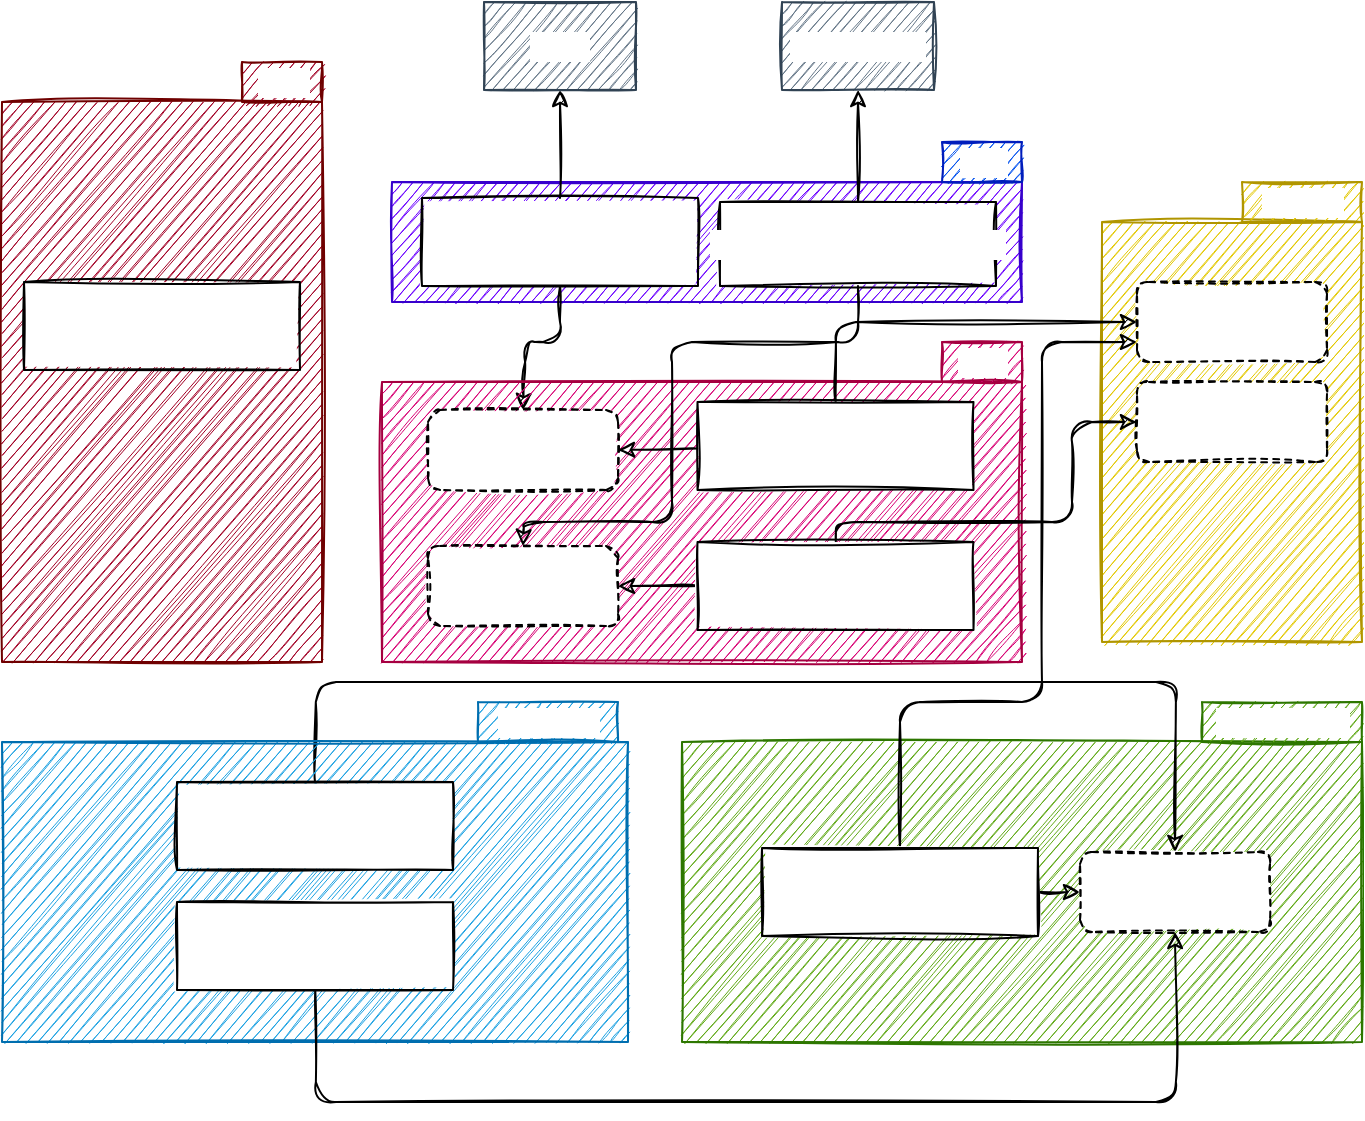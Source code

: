 <mxfile>
    <diagram id="beeDJHBER2gLGEk_ROQv" name="architecture">
        <mxGraphModel dx="531" dy="492" grid="1" gridSize="10" guides="1" tooltips="1" connect="1" arrows="1" fold="1" page="1" pageScale="1" pageWidth="850" pageHeight="1100" math="0" shadow="0">
            <root>
                <mxCell id="0"/>
                <mxCell id="1" parent="0"/>
                <mxCell id="2" value="" style="whiteSpace=wrap;html=1;rounded=0;sketch=1;fillColor=#e3c800;strokeColor=#B09500;fontColor=#FFFFFF;labelBorderColor=none;labelBackgroundColor=default;" parent="1" vertex="1">
                    <mxGeometry x="635" y="170" width="130" height="210" as="geometry"/>
                </mxCell>
                <mxCell id="3" value="Domain" style="text;html=1;align=center;verticalAlign=middle;resizable=0;points=[];autosize=1;strokeColor=#B09500;fillColor=#e3c800;fontColor=#FFFFFF;sketch=1;labelBorderColor=none;labelBackgroundColor=default;" parent="1" vertex="1">
                    <mxGeometry x="705" y="150" width="60" height="20" as="geometry"/>
                </mxCell>
                <mxCell id="4" value="Authentication" style="whiteSpace=wrap;html=1;rounded=1;sketch=1;dashed=1;fontColor=#FFFFFF;labelBorderColor=none;labelBackgroundColor=default;" parent="1" vertex="1">
                    <mxGeometry x="652.5" y="200" width="95" height="40" as="geometry"/>
                </mxCell>
                <mxCell id="5" value="" style="whiteSpace=wrap;html=1;rounded=0;sketch=1;fillColor=#6a00ff;strokeColor=#3700CC;fontColor=#FFFFFF;labelBorderColor=none;labelBackgroundColor=default;" parent="1" vertex="1">
                    <mxGeometry x="280" y="150" width="315" height="60" as="geometry"/>
                </mxCell>
                <mxCell id="6" value="Infra" style="text;html=1;align=center;verticalAlign=middle;resizable=0;points=[];autosize=1;strokeColor=#001DBC;fillColor=#0050ef;fontColor=#FFFFFF;sketch=1;labelBorderColor=none;labelBackgroundColor=default;" parent="1" vertex="1">
                    <mxGeometry x="555" y="130" width="40" height="20" as="geometry"/>
                </mxCell>
                <mxCell id="10" style="edgeStyle=none;html=1;entryX=0.5;entryY=1;entryDx=0;entryDy=0;fontColor=#FFFFFF;sketch=1;labelBorderColor=none;labelBackgroundColor=default;" parent="1" source="7" target="8" edge="1">
                    <mxGeometry relative="1" as="geometry">
                        <Array as="points"/>
                    </mxGeometry>
                </mxCell>
                <mxCell id="15" style="edgeStyle=none;sketch=1;html=1;entryX=0.5;entryY=0;entryDx=0;entryDy=0;fontColor=#FFFFFF;exitX=0.5;exitY=1;exitDx=0;exitDy=0;labelBorderColor=none;labelBackgroundColor=default;" parent="1" source="7" target="14" edge="1">
                    <mxGeometry relative="1" as="geometry">
                        <mxPoint x="455" y="230" as="sourcePoint"/>
                        <Array as="points">
                            <mxPoint x="364" y="230"/>
                            <mxPoint x="347" y="230"/>
                        </Array>
                    </mxGeometry>
                </mxCell>
                <mxCell id="7" value="AxiosHttpClient" style="whiteSpace=wrap;html=1;rounded=0;sketch=1;fontColor=#FFFFFF;labelBorderColor=none;labelBackgroundColor=default;" parent="1" vertex="1">
                    <mxGeometry x="295" y="158" width="138" height="44" as="geometry"/>
                </mxCell>
                <mxCell id="8" value="Axios" style="whiteSpace=wrap;html=1;rounded=0;sketch=1;fillColor=#647687;strokeColor=#314354;fontColor=#FFFFFF;labelBorderColor=none;shadow=0;labelBackgroundColor=default;" parent="1" vertex="1">
                    <mxGeometry x="326" y="60" width="76" height="44" as="geometry"/>
                </mxCell>
                <mxCell id="11" value="" style="whiteSpace=wrap;html=1;rounded=0;sketch=1;fillColor=#d80073;strokeColor=#A50040;fontColor=#FFFFFF;labelBorderColor=none;labelBackgroundColor=default;" parent="1" vertex="1">
                    <mxGeometry x="275" y="250" width="320" height="140" as="geometry"/>
                </mxCell>
                <mxCell id="12" value="Data" style="text;html=1;align=center;verticalAlign=middle;resizable=0;points=[];autosize=1;strokeColor=#A50040;fillColor=#d80073;fontColor=#FFFFFF;sketch=1;labelBorderColor=none;labelBackgroundColor=default;" parent="1" vertex="1">
                    <mxGeometry x="555" y="230" width="40" height="20" as="geometry"/>
                </mxCell>
                <mxCell id="16" style="edgeStyle=none;sketch=1;html=1;entryX=0;entryY=0.5;entryDx=0;entryDy=0;fontColor=#FFFFFF;labelBorderColor=none;labelBackgroundColor=default;" parent="1" source="13" target="4" edge="1">
                    <mxGeometry relative="1" as="geometry">
                        <Array as="points">
                            <mxPoint x="502" y="220"/>
                        </Array>
                    </mxGeometry>
                </mxCell>
                <mxCell id="17" style="edgeStyle=none;sketch=1;html=1;entryX=1;entryY=0.5;entryDx=0;entryDy=0;fontColor=#FFFFFF;labelBorderColor=none;labelBackgroundColor=default;" parent="1" source="13" target="14" edge="1">
                    <mxGeometry relative="1" as="geometry"/>
                </mxCell>
                <mxCell id="13" value="RemoteAuthentication" style="whiteSpace=wrap;html=1;rounded=0;sketch=1;fontColor=#FFFFFF;labelBorderColor=none;labelBackgroundColor=default;" parent="1" vertex="1">
                    <mxGeometry x="432.75" y="260" width="138" height="44" as="geometry"/>
                </mxCell>
                <mxCell id="14" value="HttpPostClient" style="whiteSpace=wrap;html=1;rounded=1;sketch=1;dashed=1;fontColor=#FFFFFF;labelBorderColor=none;labelBackgroundColor=default;" parent="1" vertex="1">
                    <mxGeometry x="298" y="264" width="95" height="40" as="geometry"/>
                </mxCell>
                <mxCell id="18" value="" style="whiteSpace=wrap;html=1;rounded=0;sketch=1;fillColor=#a20025;strokeColor=#6F0000;fontColor=#FFFFFF;labelBorderColor=none;labelBackgroundColor=default;" parent="1" vertex="1">
                    <mxGeometry x="85" y="110" width="160" height="280" as="geometry"/>
                </mxCell>
                <mxCell id="19" value="Main" style="text;html=1;align=center;verticalAlign=middle;resizable=0;points=[];autosize=1;strokeColor=#6F0000;fillColor=#a20025;fontColor=#FFFFFF;sketch=1;labelBorderColor=none;labelBackgroundColor=default;" parent="1" vertex="1">
                    <mxGeometry x="205" y="90" width="40" height="20" as="geometry"/>
                </mxCell>
                <mxCell id="20" value="" style="whiteSpace=wrap;html=1;rounded=0;sketch=1;fillColor=#60a917;strokeColor=#2D7600;fontColor=#FFFFFF;labelBorderColor=none;labelBackgroundColor=default;" parent="1" vertex="1">
                    <mxGeometry x="425" y="430" width="340" height="150" as="geometry"/>
                </mxCell>
                <mxCell id="21" value="Presentation" style="text;html=1;align=center;verticalAlign=middle;resizable=0;points=[];autosize=1;strokeColor=#2D7600;fillColor=#60a917;fontColor=#FFFFFF;sketch=1;labelBorderColor=none;labelBackgroundColor=default;" parent="1" vertex="1">
                    <mxGeometry x="685" y="410" width="80" height="20" as="geometry"/>
                </mxCell>
                <mxCell id="31" style="edgeStyle=none;sketch=1;html=1;fontColor=#FFFFFF;labelBorderColor=none;labelBackgroundColor=default;" parent="1" source="22" target="24" edge="1">
                    <mxGeometry relative="1" as="geometry"/>
                </mxCell>
                <mxCell id="32" style="edgeStyle=none;sketch=1;html=1;entryX=0;entryY=0.75;entryDx=0;entryDy=0;fontColor=#FFFFFF;labelBorderColor=none;labelBackgroundColor=default;" parent="1" source="22" target="4" edge="1">
                    <mxGeometry relative="1" as="geometry">
                        <Array as="points">
                            <mxPoint x="534" y="410"/>
                            <mxPoint x="605" y="410"/>
                            <mxPoint x="605" y="230"/>
                        </Array>
                    </mxGeometry>
                </mxCell>
                <mxCell id="22" value="Login" style="whiteSpace=wrap;html=1;rounded=0;sketch=1;fontColor=#FFFFFF;labelBorderColor=none;labelBackgroundColor=default;" parent="1" vertex="1">
                    <mxGeometry x="465" y="483" width="138" height="44" as="geometry"/>
                </mxCell>
                <mxCell id="24" value="Validation" style="whiteSpace=wrap;html=1;rounded=1;sketch=1;dashed=1;fontColor=#FFFFFF;labelBorderColor=none;labelBackgroundColor=default;" parent="1" vertex="1">
                    <mxGeometry x="624" y="485" width="95" height="40" as="geometry"/>
                </mxCell>
                <mxCell id="30" style="edgeStyle=none;sketch=1;html=1;entryX=0.5;entryY=0;entryDx=0;entryDy=0;fontColor=#FFFFFF;exitX=0.5;exitY=0;exitDx=0;exitDy=0;labelBorderColor=none;labelBackgroundColor=default;" parent="1" source="27" target="24" edge="1">
                    <mxGeometry relative="1" as="geometry">
                        <Array as="points">
                            <mxPoint x="242" y="400"/>
                            <mxPoint x="672" y="400"/>
                        </Array>
                    </mxGeometry>
                </mxCell>
                <mxCell id="25" value="" style="whiteSpace=wrap;html=1;rounded=0;sketch=1;fillColor=#1ba1e2;strokeColor=#006EAF;fontColor=#FFFFFF;labelBorderColor=none;labelBackgroundColor=default;" parent="1" vertex="1">
                    <mxGeometry x="85" y="430" width="313" height="150" as="geometry"/>
                </mxCell>
                <mxCell id="26" value="Validation" style="text;html=1;align=center;verticalAlign=middle;resizable=0;points=[];autosize=1;strokeColor=#006EAF;fillColor=#1ba1e2;fontColor=#FFFFFF;sketch=1;labelBorderColor=none;labelBackgroundColor=default;" parent="1" vertex="1">
                    <mxGeometry x="323" y="410" width="70" height="20" as="geometry"/>
                </mxCell>
                <mxCell id="27" value="EmailValidation" style="whiteSpace=wrap;html=1;rounded=0;sketch=1;fontColor=#FFFFFF;labelBorderColor=none;labelBackgroundColor=default;" parent="1" vertex="1">
                    <mxGeometry x="172.5" y="450" width="138" height="44" as="geometry"/>
                </mxCell>
                <mxCell id="29" style="edgeStyle=none;sketch=1;html=1;entryX=0.5;entryY=1;entryDx=0;entryDy=0;fontColor=#FFFFFF;labelBorderColor=none;labelBackgroundColor=default;" parent="1" source="28" target="24" edge="1">
                    <mxGeometry relative="1" as="geometry">
                        <Array as="points">
                            <mxPoint x="242" y="610"/>
                            <mxPoint x="672" y="610"/>
                        </Array>
                    </mxGeometry>
                </mxCell>
                <mxCell id="28" value="PasswordValidation" style="whiteSpace=wrap;html=1;rounded=0;sketch=1;fontColor=#FFFFFF;labelBorderColor=none;labelBackgroundColor=default;" parent="1" vertex="1">
                    <mxGeometry x="172.5" y="510" width="138" height="44" as="geometry"/>
                </mxCell>
                <mxCell id="34" value="App" style="whiteSpace=wrap;html=1;rounded=0;sketch=1;fontColor=#FFFFFF;labelBorderColor=none;labelBackgroundColor=default;" parent="1" vertex="1">
                    <mxGeometry x="96" y="200" width="138" height="44" as="geometry"/>
                </mxCell>
                <mxCell id="35" value="Signup" style="whiteSpace=wrap;html=1;rounded=1;sketch=1;dashed=1;fontColor=#FFFFFF;labelBorderColor=none;labelBackgroundColor=default;" parent="1" vertex="1">
                    <mxGeometry x="652.5" y="250" width="95" height="40" as="geometry"/>
                </mxCell>
                <mxCell id="40" style="edgeStyle=none;html=1;entryX=1;entryY=0.5;entryDx=0;entryDy=0;sketch=1;" parent="1" source="36" target="38" edge="1">
                    <mxGeometry relative="1" as="geometry"/>
                </mxCell>
                <mxCell id="43" style="edgeStyle=none;sketch=1;html=1;entryX=0;entryY=0.5;entryDx=0;entryDy=0;" parent="1" source="36" target="35" edge="1">
                    <mxGeometry relative="1" as="geometry">
                        <Array as="points">
                            <mxPoint x="502" y="320"/>
                            <mxPoint x="620" y="320"/>
                            <mxPoint x="620" y="270"/>
                        </Array>
                    </mxGeometry>
                </mxCell>
                <mxCell id="36" value="RemoteSignup" style="whiteSpace=wrap;html=1;rounded=0;sketch=1;fontColor=#FFFFFF;labelBorderColor=none;labelBackgroundColor=default;" parent="1" vertex="1">
                    <mxGeometry x="432.75" y="330" width="138" height="44" as="geometry"/>
                </mxCell>
                <mxCell id="39" style="edgeStyle=none;html=1;entryX=0.5;entryY=0;entryDx=0;entryDy=0;sketch=1;" parent="1" source="37" target="38" edge="1">
                    <mxGeometry relative="1" as="geometry">
                        <Array as="points">
                            <mxPoint x="513" y="230"/>
                            <mxPoint x="420" y="230"/>
                            <mxPoint x="420" y="320"/>
                            <mxPoint x="346" y="320"/>
                        </Array>
                    </mxGeometry>
                </mxCell>
                <mxCell id="42" style="edgeStyle=none;sketch=1;html=1;entryX=0.5;entryY=1;entryDx=0;entryDy=0;" parent="1" source="37" target="41" edge="1">
                    <mxGeometry relative="1" as="geometry"/>
                </mxCell>
                <mxCell id="37" value="AwsCognitoIdentityProvider" style="whiteSpace=wrap;html=1;rounded=0;sketch=1;fontColor=#FFFFFF;labelBorderColor=none;labelBackgroundColor=default;" parent="1" vertex="1">
                    <mxGeometry x="444" y="160" width="138" height="42" as="geometry"/>
                </mxCell>
                <mxCell id="38" value="IdentityProvider" style="whiteSpace=wrap;html=1;rounded=1;sketch=1;dashed=1;fontColor=#FFFFFF;labelBorderColor=none;labelBackgroundColor=default;" parent="1" vertex="1">
                    <mxGeometry x="298" y="332" width="95" height="40" as="geometry"/>
                </mxCell>
                <mxCell id="41" value="AWSCognito" style="whiteSpace=wrap;html=1;rounded=0;sketch=1;fillColor=#647687;strokeColor=#314354;fontColor=#FFFFFF;labelBorderColor=none;shadow=0;labelBackgroundColor=default;" parent="1" vertex="1">
                    <mxGeometry x="475" y="60" width="76" height="44" as="geometry"/>
                </mxCell>
            </root>
        </mxGraphModel>
    </diagram>
</mxfile>